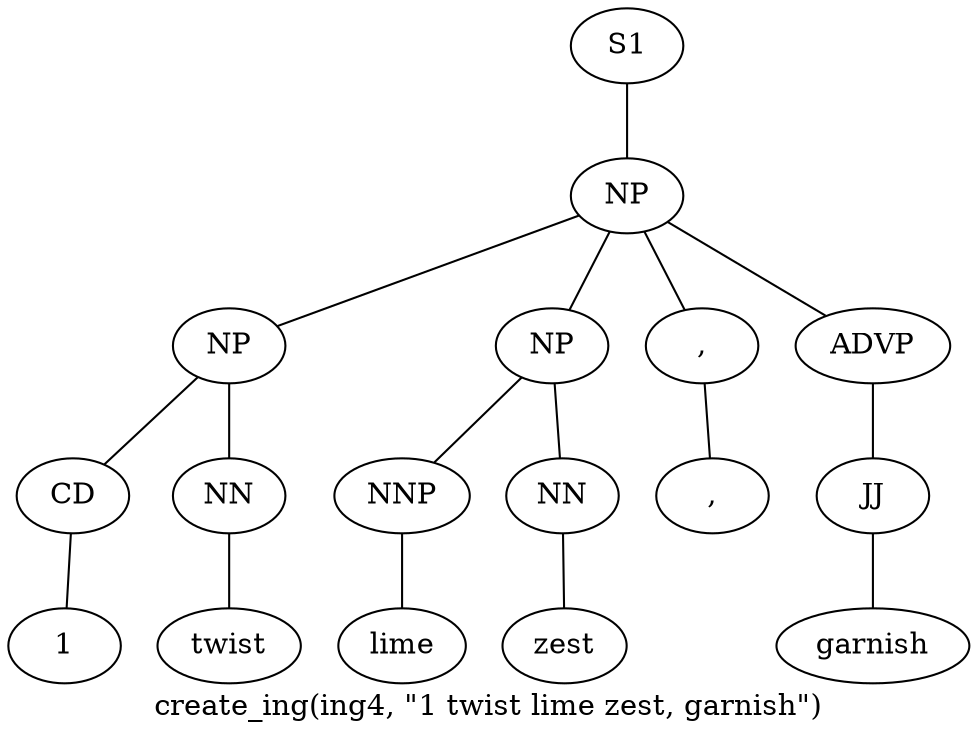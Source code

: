 graph SyntaxGraph {
	label = "create_ing(ing4, \"1 twist lime zest, garnish\")";
	Node0 [label="S1"];
	Node1 [label="NP"];
	Node2 [label="NP"];
	Node3 [label="CD"];
	Node4 [label="1"];
	Node5 [label="NN"];
	Node6 [label="twist"];
	Node7 [label="NP"];
	Node8 [label="NNP"];
	Node9 [label="lime"];
	Node10 [label="NN"];
	Node11 [label="zest"];
	Node12 [label=","];
	Node13 [label=","];
	Node14 [label="ADVP"];
	Node15 [label="JJ"];
	Node16 [label="garnish"];

	Node0 -- Node1;
	Node1 -- Node2;
	Node1 -- Node7;
	Node1 -- Node12;
	Node1 -- Node14;
	Node2 -- Node3;
	Node2 -- Node5;
	Node3 -- Node4;
	Node5 -- Node6;
	Node7 -- Node8;
	Node7 -- Node10;
	Node8 -- Node9;
	Node10 -- Node11;
	Node12 -- Node13;
	Node14 -- Node15;
	Node15 -- Node16;
}